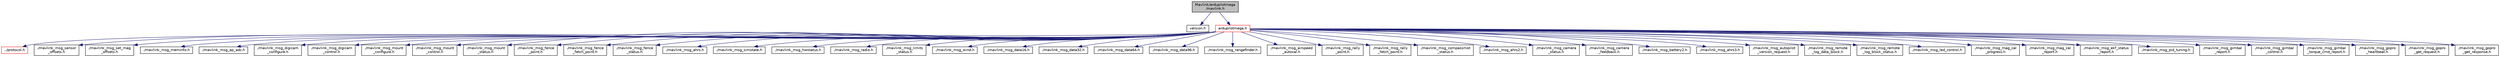 digraph "Mavlink/ardupilotmega/mavlink.h"
{
  edge [fontname="Helvetica",fontsize="10",labelfontname="Helvetica",labelfontsize="10"];
  node [fontname="Helvetica",fontsize="10",shape=record];
  Node0 [label="Mavlink/ardupilotmega\l/mavlink.h",height=0.2,width=0.4,color="black", fillcolor="grey75", style="filled", fontcolor="black"];
  Node0 -> Node1 [color="midnightblue",fontsize="10",style="solid",fontname="Helvetica"];
  Node1 [label="version.h",height=0.2,width=0.4,color="black", fillcolor="white", style="filled",URL="$ardupilotmega_2version_8h.html",tooltip="MAVLink comm protocol built from ardupilotmega.xml. "];
  Node0 -> Node2 [color="midnightblue",fontsize="10",style="solid",fontname="Helvetica"];
  Node2 [label="ardupilotmega.h",height=0.2,width=0.4,color="red", fillcolor="white", style="filled",URL="$ardupilotmega_8h.html",tooltip="MAVLink comm protocol generated from ardupilotmega.xml. "];
  Node2 -> Node3 [color="midnightblue",fontsize="10",style="solid",fontname="Helvetica"];
  Node3 [label="../protocol.h",height=0.2,width=0.4,color="red", fillcolor="white", style="filled",URL="$protocol_8h_source.html"];
  Node2 -> Node13 [color="midnightblue",fontsize="10",style="solid",fontname="Helvetica"];
  Node13 [label="./mavlink_msg_sensor\l_offsets.h",height=0.2,width=0.4,color="black", fillcolor="white", style="filled",URL="$mavlink__msg__sensor__offsets_8h_source.html"];
  Node2 -> Node14 [color="midnightblue",fontsize="10",style="solid",fontname="Helvetica"];
  Node14 [label="./mavlink_msg_set_mag\l_offsets.h",height=0.2,width=0.4,color="black", fillcolor="white", style="filled",URL="$mavlink__msg__set__mag__offsets_8h_source.html"];
  Node2 -> Node15 [color="midnightblue",fontsize="10",style="solid",fontname="Helvetica"];
  Node15 [label="./mavlink_msg_meminfo.h",height=0.2,width=0.4,color="black", fillcolor="white", style="filled",URL="$mavlink__msg__meminfo_8h_source.html"];
  Node2 -> Node16 [color="midnightblue",fontsize="10",style="solid",fontname="Helvetica"];
  Node16 [label="./mavlink_msg_ap_adc.h",height=0.2,width=0.4,color="black", fillcolor="white", style="filled",URL="$mavlink__msg__ap__adc_8h_source.html"];
  Node2 -> Node17 [color="midnightblue",fontsize="10",style="solid",fontname="Helvetica"];
  Node17 [label="./mavlink_msg_digicam\l_configure.h",height=0.2,width=0.4,color="black", fillcolor="white", style="filled",URL="$mavlink__msg__digicam__configure_8h_source.html"];
  Node2 -> Node18 [color="midnightblue",fontsize="10",style="solid",fontname="Helvetica"];
  Node18 [label="./mavlink_msg_digicam\l_control.h",height=0.2,width=0.4,color="black", fillcolor="white", style="filled",URL="$mavlink__msg__digicam__control_8h_source.html"];
  Node2 -> Node19 [color="midnightblue",fontsize="10",style="solid",fontname="Helvetica"];
  Node19 [label="./mavlink_msg_mount\l_configure.h",height=0.2,width=0.4,color="black", fillcolor="white", style="filled",URL="$mavlink__msg__mount__configure_8h_source.html"];
  Node2 -> Node20 [color="midnightblue",fontsize="10",style="solid",fontname="Helvetica"];
  Node20 [label="./mavlink_msg_mount\l_control.h",height=0.2,width=0.4,color="black", fillcolor="white", style="filled",URL="$mavlink__msg__mount__control_8h_source.html"];
  Node2 -> Node21 [color="midnightblue",fontsize="10",style="solid",fontname="Helvetica"];
  Node21 [label="./mavlink_msg_mount\l_status.h",height=0.2,width=0.4,color="black", fillcolor="white", style="filled",URL="$mavlink__msg__mount__status_8h_source.html"];
  Node2 -> Node22 [color="midnightblue",fontsize="10",style="solid",fontname="Helvetica"];
  Node22 [label="./mavlink_msg_fence\l_point.h",height=0.2,width=0.4,color="black", fillcolor="white", style="filled",URL="$mavlink__msg__fence__point_8h_source.html"];
  Node2 -> Node23 [color="midnightblue",fontsize="10",style="solid",fontname="Helvetica"];
  Node23 [label="./mavlink_msg_fence\l_fetch_point.h",height=0.2,width=0.4,color="black", fillcolor="white", style="filled",URL="$mavlink__msg__fence__fetch__point_8h_source.html"];
  Node2 -> Node24 [color="midnightblue",fontsize="10",style="solid",fontname="Helvetica"];
  Node24 [label="./mavlink_msg_fence\l_status.h",height=0.2,width=0.4,color="black", fillcolor="white", style="filled",URL="$mavlink__msg__fence__status_8h_source.html"];
  Node2 -> Node25 [color="midnightblue",fontsize="10",style="solid",fontname="Helvetica"];
  Node25 [label="./mavlink_msg_ahrs.h",height=0.2,width=0.4,color="black", fillcolor="white", style="filled",URL="$mavlink__msg__ahrs_8h_source.html"];
  Node2 -> Node26 [color="midnightblue",fontsize="10",style="solid",fontname="Helvetica"];
  Node26 [label="./mavlink_msg_simstate.h",height=0.2,width=0.4,color="black", fillcolor="white", style="filled",URL="$mavlink__msg__simstate_8h_source.html"];
  Node2 -> Node27 [color="midnightblue",fontsize="10",style="solid",fontname="Helvetica"];
  Node27 [label="./mavlink_msg_hwstatus.h",height=0.2,width=0.4,color="black", fillcolor="white", style="filled",URL="$mavlink__msg__hwstatus_8h_source.html"];
  Node2 -> Node28 [color="midnightblue",fontsize="10",style="solid",fontname="Helvetica"];
  Node28 [label="./mavlink_msg_radio.h",height=0.2,width=0.4,color="black", fillcolor="white", style="filled",URL="$mavlink__msg__radio_8h_source.html"];
  Node2 -> Node29 [color="midnightblue",fontsize="10",style="solid",fontname="Helvetica"];
  Node29 [label="./mavlink_msg_limits\l_status.h",height=0.2,width=0.4,color="black", fillcolor="white", style="filled",URL="$mavlink__msg__limits__status_8h_source.html"];
  Node2 -> Node30 [color="midnightblue",fontsize="10",style="solid",fontname="Helvetica"];
  Node30 [label="./mavlink_msg_wind.h",height=0.2,width=0.4,color="black", fillcolor="white", style="filled",URL="$mavlink__msg__wind_8h_source.html"];
  Node2 -> Node31 [color="midnightblue",fontsize="10",style="solid",fontname="Helvetica"];
  Node31 [label="./mavlink_msg_data16.h",height=0.2,width=0.4,color="black", fillcolor="white", style="filled",URL="$mavlink__msg__data16_8h_source.html"];
  Node2 -> Node32 [color="midnightblue",fontsize="10",style="solid",fontname="Helvetica"];
  Node32 [label="./mavlink_msg_data32.h",height=0.2,width=0.4,color="black", fillcolor="white", style="filled",URL="$mavlink__msg__data32_8h_source.html"];
  Node2 -> Node33 [color="midnightblue",fontsize="10",style="solid",fontname="Helvetica"];
  Node33 [label="./mavlink_msg_data64.h",height=0.2,width=0.4,color="black", fillcolor="white", style="filled",URL="$mavlink__msg__data64_8h_source.html"];
  Node2 -> Node34 [color="midnightblue",fontsize="10",style="solid",fontname="Helvetica"];
  Node34 [label="./mavlink_msg_data96.h",height=0.2,width=0.4,color="black", fillcolor="white", style="filled",URL="$mavlink__msg__data96_8h_source.html"];
  Node2 -> Node35 [color="midnightblue",fontsize="10",style="solid",fontname="Helvetica"];
  Node35 [label="./mavlink_msg_rangefinder.h",height=0.2,width=0.4,color="black", fillcolor="white", style="filled",URL="$mavlink__msg__rangefinder_8h_source.html"];
  Node2 -> Node36 [color="midnightblue",fontsize="10",style="solid",fontname="Helvetica"];
  Node36 [label="./mavlink_msg_airspeed\l_autocal.h",height=0.2,width=0.4,color="black", fillcolor="white", style="filled",URL="$mavlink__msg__airspeed__autocal_8h_source.html"];
  Node2 -> Node37 [color="midnightblue",fontsize="10",style="solid",fontname="Helvetica"];
  Node37 [label="./mavlink_msg_rally\l_point.h",height=0.2,width=0.4,color="black", fillcolor="white", style="filled",URL="$mavlink__msg__rally__point_8h_source.html"];
  Node2 -> Node38 [color="midnightblue",fontsize="10",style="solid",fontname="Helvetica"];
  Node38 [label="./mavlink_msg_rally\l_fetch_point.h",height=0.2,width=0.4,color="black", fillcolor="white", style="filled",URL="$mavlink__msg__rally__fetch__point_8h_source.html"];
  Node2 -> Node39 [color="midnightblue",fontsize="10",style="solid",fontname="Helvetica"];
  Node39 [label="./mavlink_msg_compassmot\l_status.h",height=0.2,width=0.4,color="black", fillcolor="white", style="filled",URL="$mavlink__msg__compassmot__status_8h_source.html"];
  Node2 -> Node40 [color="midnightblue",fontsize="10",style="solid",fontname="Helvetica"];
  Node40 [label="./mavlink_msg_ahrs2.h",height=0.2,width=0.4,color="black", fillcolor="white", style="filled",URL="$mavlink__msg__ahrs2_8h_source.html"];
  Node2 -> Node41 [color="midnightblue",fontsize="10",style="solid",fontname="Helvetica"];
  Node41 [label="./mavlink_msg_camera\l_status.h",height=0.2,width=0.4,color="black", fillcolor="white", style="filled",URL="$mavlink__msg__camera__status_8h_source.html"];
  Node2 -> Node42 [color="midnightblue",fontsize="10",style="solid",fontname="Helvetica"];
  Node42 [label="./mavlink_msg_camera\l_feedback.h",height=0.2,width=0.4,color="black", fillcolor="white", style="filled",URL="$mavlink__msg__camera__feedback_8h_source.html"];
  Node2 -> Node43 [color="midnightblue",fontsize="10",style="solid",fontname="Helvetica"];
  Node43 [label="./mavlink_msg_battery2.h",height=0.2,width=0.4,color="black", fillcolor="white", style="filled",URL="$mavlink__msg__battery2_8h_source.html"];
  Node2 -> Node44 [color="midnightblue",fontsize="10",style="solid",fontname="Helvetica"];
  Node44 [label="./mavlink_msg_ahrs3.h",height=0.2,width=0.4,color="black", fillcolor="white", style="filled",URL="$mavlink__msg__ahrs3_8h_source.html"];
  Node2 -> Node45 [color="midnightblue",fontsize="10",style="solid",fontname="Helvetica"];
  Node45 [label="./mavlink_msg_autopilot\l_version_request.h",height=0.2,width=0.4,color="black", fillcolor="white", style="filled",URL="$mavlink__msg__autopilot__version__request_8h_source.html"];
  Node2 -> Node46 [color="midnightblue",fontsize="10",style="solid",fontname="Helvetica"];
  Node46 [label="./mavlink_msg_remote\l_log_data_block.h",height=0.2,width=0.4,color="black", fillcolor="white", style="filled",URL="$mavlink__msg__remote__log__data__block_8h_source.html"];
  Node2 -> Node47 [color="midnightblue",fontsize="10",style="solid",fontname="Helvetica"];
  Node47 [label="./mavlink_msg_remote\l_log_block_status.h",height=0.2,width=0.4,color="black", fillcolor="white", style="filled",URL="$mavlink__msg__remote__log__block__status_8h_source.html"];
  Node2 -> Node48 [color="midnightblue",fontsize="10",style="solid",fontname="Helvetica"];
  Node48 [label="./mavlink_msg_led_control.h",height=0.2,width=0.4,color="black", fillcolor="white", style="filled",URL="$mavlink__msg__led__control_8h_source.html"];
  Node2 -> Node49 [color="midnightblue",fontsize="10",style="solid",fontname="Helvetica"];
  Node49 [label="./mavlink_msg_mag_cal\l_progress.h",height=0.2,width=0.4,color="black", fillcolor="white", style="filled",URL="$mavlink__msg__mag__cal__progress_8h_source.html"];
  Node2 -> Node50 [color="midnightblue",fontsize="10",style="solid",fontname="Helvetica"];
  Node50 [label="./mavlink_msg_mag_cal\l_report.h",height=0.2,width=0.4,color="black", fillcolor="white", style="filled",URL="$mavlink__msg__mag__cal__report_8h_source.html"];
  Node2 -> Node51 [color="midnightblue",fontsize="10",style="solid",fontname="Helvetica"];
  Node51 [label="./mavlink_msg_ekf_status\l_report.h",height=0.2,width=0.4,color="black", fillcolor="white", style="filled",URL="$mavlink__msg__ekf__status__report_8h_source.html"];
  Node2 -> Node52 [color="midnightblue",fontsize="10",style="solid",fontname="Helvetica"];
  Node52 [label="./mavlink_msg_pid_tuning.h",height=0.2,width=0.4,color="black", fillcolor="white", style="filled",URL="$mavlink__msg__pid__tuning_8h_source.html"];
  Node2 -> Node53 [color="midnightblue",fontsize="10",style="solid",fontname="Helvetica"];
  Node53 [label="./mavlink_msg_gimbal\l_report.h",height=0.2,width=0.4,color="black", fillcolor="white", style="filled",URL="$mavlink__msg__gimbal__report_8h_source.html"];
  Node2 -> Node54 [color="midnightblue",fontsize="10",style="solid",fontname="Helvetica"];
  Node54 [label="./mavlink_msg_gimbal\l_control.h",height=0.2,width=0.4,color="black", fillcolor="white", style="filled",URL="$mavlink__msg__gimbal__control_8h_source.html"];
  Node2 -> Node55 [color="midnightblue",fontsize="10",style="solid",fontname="Helvetica"];
  Node55 [label="./mavlink_msg_gimbal\l_torque_cmd_report.h",height=0.2,width=0.4,color="black", fillcolor="white", style="filled",URL="$mavlink__msg__gimbal__torque__cmd__report_8h_source.html"];
  Node2 -> Node56 [color="midnightblue",fontsize="10",style="solid",fontname="Helvetica"];
  Node56 [label="./mavlink_msg_gopro\l_heartbeat.h",height=0.2,width=0.4,color="black", fillcolor="white", style="filled",URL="$mavlink__msg__gopro__heartbeat_8h_source.html"];
  Node2 -> Node57 [color="midnightblue",fontsize="10",style="solid",fontname="Helvetica"];
  Node57 [label="./mavlink_msg_gopro\l_get_request.h",height=0.2,width=0.4,color="black", fillcolor="white", style="filled",URL="$mavlink__msg__gopro__get__request_8h_source.html"];
  Node2 -> Node58 [color="midnightblue",fontsize="10",style="solid",fontname="Helvetica"];
  Node58 [label="./mavlink_msg_gopro\l_get_response.h",height=0.2,width=0.4,color="black", fillcolor="white", style="filled",URL="$mavlink__msg__gopro__get__response_8h_source.html"];
}
